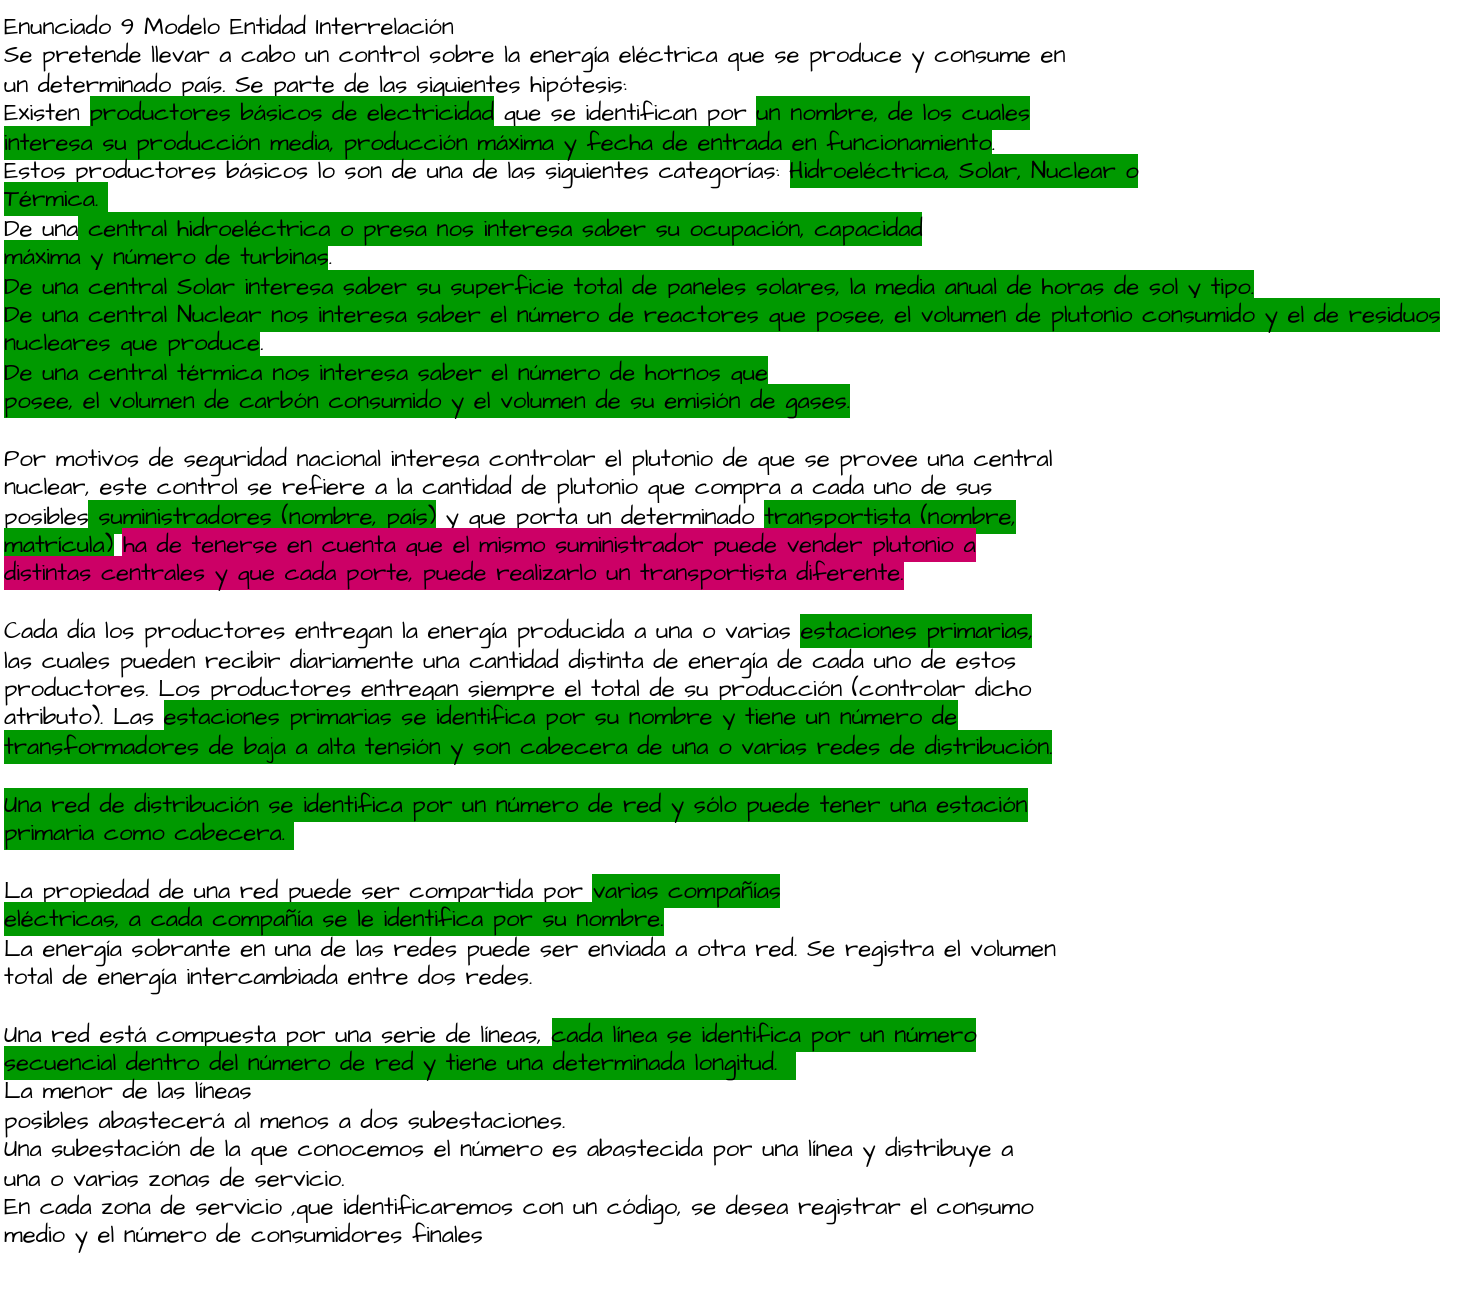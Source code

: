 <mxfile version="28.1.2">
  <diagram name="Página-1" id="7fF4bPwRGlMTz7X80DgY">
    <mxGraphModel dx="752" dy="497" grid="1" gridSize="10" guides="1" tooltips="1" connect="1" arrows="1" fold="1" page="0" pageScale="1" pageWidth="827" pageHeight="1169" math="0" shadow="0">
      <root>
        <mxCell id="0" />
        <mxCell id="1" parent="0" />
        <mxCell id="HLc-tmsOWwEyYzr_2YFB-1" value="Enunciado 9 Modelo Entidad Interrelación&lt;br&gt; Se pretende llevar a cabo un control sobre la energía eléctrica que se produce y consume en&lt;br&gt;un determinado país. Se parte de las siguientes hipótesis:&lt;br&gt;Existen &lt;span style=&quot;background-color: rgb(0, 153, 0);&quot;&gt;productores básicos de electricidad&lt;/span&gt; que se identifican por &lt;span style=&quot;background-color: rgb(0, 153, 0);&quot;&gt;un nombre, de los cuales&lt;br&gt;interesa su producción media, producción máxima y fecha de entrada en funcionamiento&lt;/span&gt;.&amp;nbsp;&lt;div&gt;Estos productores básicos lo son de una de las siguientes categorías: &lt;span style=&quot;background-color: rgb(0, 153, 0);&quot;&gt;Hidroeléctrica, Solar, Nuclear o&lt;br&gt;Térmica.&amp;nbsp;&lt;/span&gt;&lt;/div&gt;&lt;div&gt;De una&lt;span style=&quot;background-color: rgb(0, 153, 0);&quot;&gt; central hidroeléctrica o presa nos interesa saber su ocupación, capacidad&lt;br&gt;máxima y número de turbinas&lt;/span&gt;.&amp;nbsp;&lt;/div&gt;&lt;div&gt;&lt;span style=&quot;background-color: rgb(0, 153, 0);&quot;&gt;De una central Solar interesa saber su superficie total de paneles solares, la media anual de horas de sol y tipo.&lt;/span&gt;&amp;nbsp;&lt;/div&gt;&lt;div&gt;&lt;span style=&quot;background-color: rgb(0, 153, 0);&quot;&gt;De una central Nuclear nos interesa saber el número de reactores que posee, el volumen de plutonio consumido y el de residuos&lt;br&gt;nucleares que produce&lt;/span&gt;.&amp;nbsp;&lt;/div&gt;&lt;div&gt;&lt;span style=&quot;background-color: rgb(0, 153, 0);&quot;&gt;De una central térmica nos interesa saber el número de hornos que&lt;br&gt;posee, el volumen de carbón consumido y el volumen de su emisión de gases.&lt;/span&gt;&lt;/div&gt;&lt;div&gt;&lt;br&gt;Por motivos de seguridad nacional interesa controlar el plutonio de que se provee una central&lt;br&gt;nuclear, este control se refiere a la cantidad de plutonio que compra a cada uno de sus&lt;br&gt;posibles&lt;span style=&quot;background-color: rgb(0, 153, 0);&quot;&gt; suministradores (nombre, país)&lt;/span&gt; y que porta un determinado &lt;span style=&quot;background-color: rgb(0, 153, 0);&quot;&gt;transportista (nombre,&lt;br&gt;matrícula)&lt;/span&gt; &lt;span style=&quot;background-color: rgb(204, 0, 102);&quot;&gt;ha de tenerse en cuenta que el mismo suministrador puede vender plutonio a&lt;br&gt;distintas centrales y que cada porte, puede realizarlo un transportista diferente.&lt;/span&gt;&lt;/div&gt;&lt;div&gt;&lt;br&gt;Cada día los productores entregan la energía producida a una o varias &lt;span style=&quot;background-color: rgb(0, 153, 0);&quot;&gt;estaciones primarias,&lt;/span&gt;&lt;br&gt;las cuales pueden recibir diariamente una cantidad distinta de energía de cada uno de estos&lt;br&gt;productores. Los productores entregan siempre el total de su producción (controlar dicho&lt;br&gt;atributo). Las &lt;span style=&quot;background-color: rgb(0, 153, 0);&quot;&gt;estaciones primarias se identifica por su nombre y tiene un número de&lt;br&gt;transformadores de baja a alta tensión y son cabecera de una o varias redes de distribución.&lt;/span&gt;&lt;/div&gt;&lt;div&gt;&lt;br&gt;&lt;span style=&quot;background-color: rgb(0, 153, 0);&quot;&gt;Una red de distribución se identifica por un número de red y sólo puede tener una estación&lt;br&gt;primaria como cabecera.&amp;nbsp;&lt;/span&gt;&lt;/div&gt;&lt;div&gt;&lt;br&gt;&lt;/div&gt;&lt;div&gt;La propiedad de una red puede ser compartida por &lt;span style=&quot;background-color: rgb(0, 153, 0);&quot;&gt;varias compañías&lt;br&gt;eléctricas, a cada compañía se le identifica por su nombre.&lt;/span&gt;&lt;br&gt;La energía sobrante en una de las redes puede ser enviada a otra red. Se registra el volumen&lt;br&gt;total de energía intercambiada entre dos redes.&lt;br&gt;&lt;br&gt;&lt;/div&gt;&lt;div&gt;Una red está compuesta por una serie de líneas, &lt;span style=&quot;background-color: rgb(0, 153, 0);&quot;&gt;cada línea se identifica por un número&lt;br&gt;secuencial dentro del número de red y tiene una determinada longitud.&amp;nbsp;&amp;nbsp;&lt;/span&gt;&lt;/div&gt;&lt;div&gt;La menor de las líneas&lt;br&gt;posibles abastecerá al menos a dos subestaciones.&lt;br&gt;Una subestación de la que conocemos el número es abastecida por una línea y distribuye a&lt;br&gt;una o varias zonas de servicio.&lt;br&gt;En cada zona de servicio ,que identificaremos con un código, se desea registrar el consumo&lt;br&gt;medio y el número de consumidores finales&lt;/div&gt;" style="text;whiteSpace=wrap;html=1;fontFamily=Architects Daughter;fontSource=https%3A%2F%2Ffonts.googleapis.com%2Fcss%3Ffamily%3DArchitects%2BDaughter;" parent="1" vertex="1">
          <mxGeometry x="20" y="60" width="740" height="650" as="geometry" />
        </mxCell>
      </root>
    </mxGraphModel>
  </diagram>
</mxfile>
